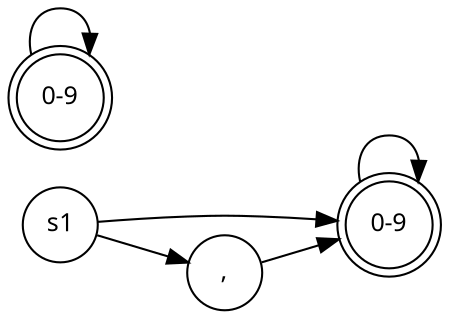 digraph G {
  node [fontname=Sans,fontsize=12,shape=doublecircle] d d2;
  node [fontname=Sans,fontsize=12,shape=circle];
  edge [fontsize=12];
  rankdir=LR;

  d [label="0-9"]
  d2 [label="0-9"]

  s1 -> d
  s1 -> "," -> d
  d -> d;
  d2 -> d2;
}
